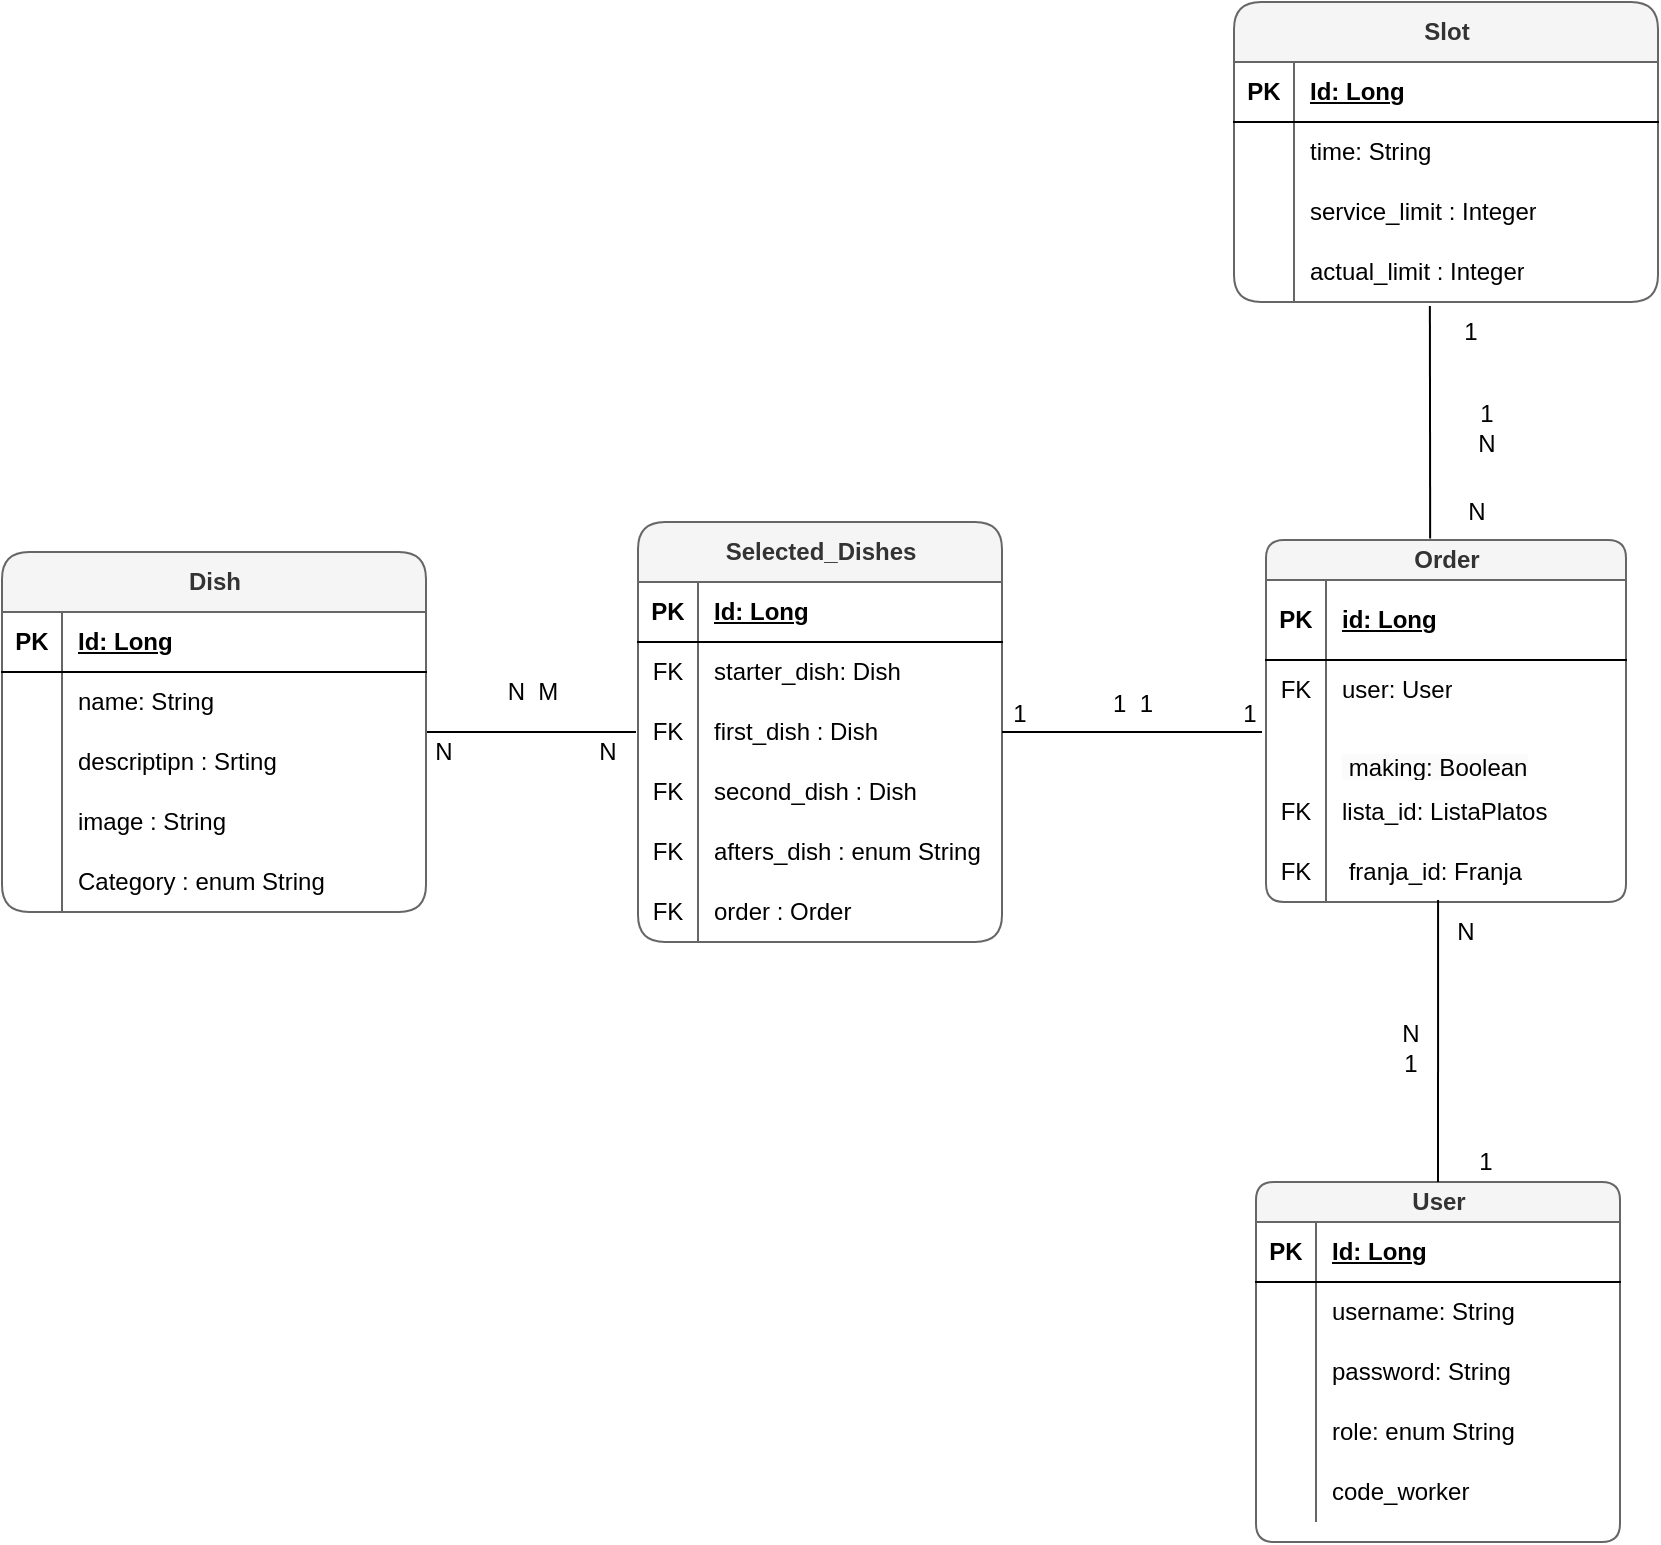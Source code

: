 <mxfile version="22.1.1" type="github">
  <diagram id="R2lEEEUBdFMjLlhIrx00" name="Page-1">
    <mxGraphModel dx="1426" dy="-349" grid="1" gridSize="10" guides="1" tooltips="1" connect="1" arrows="1" fold="1" page="1" pageScale="1" pageWidth="850" pageHeight="1100" math="0" shadow="0" extFonts="Permanent Marker^https://fonts.googleapis.com/css?family=Permanent+Marker">
      <root>
        <mxCell id="0" />
        <mxCell id="1" parent="0" />
        <mxCell id="La9HNz4XMo7Y4-sMgRDG-60" value="&lt;div&gt;Order&lt;/div&gt;" style="shape=table;startSize=20;container=1;collapsible=1;childLayout=tableLayout;fixedRows=1;rowLines=0;fontStyle=1;align=center;resizeLast=1;html=1;fillColor=#f5f5f5;fontColor=#333333;strokeColor=#666666;rounded=1;" parent="1" vertex="1">
          <mxGeometry x="652" y="1379" width="180" height="181" as="geometry" />
        </mxCell>
        <mxCell id="La9HNz4XMo7Y4-sMgRDG-61" value="" style="shape=tableRow;horizontal=0;startSize=0;swimlaneHead=0;swimlaneBody=0;fillColor=none;collapsible=0;dropTarget=0;points=[[0,0.5],[1,0.5]];portConstraint=eastwest;top=0;left=0;right=0;bottom=1;" parent="La9HNz4XMo7Y4-sMgRDG-60" vertex="1">
          <mxGeometry y="20" width="180" height="40" as="geometry" />
        </mxCell>
        <mxCell id="La9HNz4XMo7Y4-sMgRDG-62" value="PK" style="shape=partialRectangle;connectable=0;fillColor=none;top=0;left=0;bottom=0;right=0;fontStyle=1;overflow=hidden;whiteSpace=wrap;html=1;" parent="La9HNz4XMo7Y4-sMgRDG-61" vertex="1">
          <mxGeometry width="30" height="40" as="geometry">
            <mxRectangle width="30" height="40" as="alternateBounds" />
          </mxGeometry>
        </mxCell>
        <mxCell id="La9HNz4XMo7Y4-sMgRDG-63" value="id: Long" style="shape=partialRectangle;connectable=0;fillColor=none;top=0;left=0;bottom=0;right=0;align=left;spacingLeft=6;fontStyle=5;overflow=hidden;whiteSpace=wrap;html=1;" parent="La9HNz4XMo7Y4-sMgRDG-61" vertex="1">
          <mxGeometry x="30" width="150" height="40" as="geometry">
            <mxRectangle width="150" height="40" as="alternateBounds" />
          </mxGeometry>
        </mxCell>
        <mxCell id="La9HNz4XMo7Y4-sMgRDG-64" value="" style="shape=tableRow;horizontal=0;startSize=0;swimlaneHead=0;swimlaneBody=0;fillColor=none;collapsible=0;dropTarget=0;points=[[0,0.5],[1,0.5]];portConstraint=eastwest;top=0;left=0;right=0;bottom=0;" parent="La9HNz4XMo7Y4-sMgRDG-60" vertex="1">
          <mxGeometry y="60" width="180" height="30" as="geometry" />
        </mxCell>
        <mxCell id="La9HNz4XMo7Y4-sMgRDG-65" value="FK" style="shape=partialRectangle;connectable=0;fillColor=none;top=0;left=0;bottom=0;right=0;editable=1;overflow=hidden;whiteSpace=wrap;html=1;" parent="La9HNz4XMo7Y4-sMgRDG-64" vertex="1">
          <mxGeometry width="30" height="30" as="geometry">
            <mxRectangle width="30" height="30" as="alternateBounds" />
          </mxGeometry>
        </mxCell>
        <mxCell id="La9HNz4XMo7Y4-sMgRDG-66" value="user: User" style="shape=partialRectangle;connectable=0;fillColor=none;top=0;left=0;bottom=0;right=0;align=left;spacingLeft=6;overflow=hidden;whiteSpace=wrap;html=1;" parent="La9HNz4XMo7Y4-sMgRDG-64" vertex="1">
          <mxGeometry x="30" width="150" height="30" as="geometry">
            <mxRectangle width="150" height="30" as="alternateBounds" />
          </mxGeometry>
        </mxCell>
        <mxCell id="La9HNz4XMo7Y4-sMgRDG-67" value="" style="shape=tableRow;horizontal=0;startSize=0;swimlaneHead=0;swimlaneBody=0;fillColor=none;collapsible=0;dropTarget=0;points=[[0,0.5],[1,0.5]];portConstraint=eastwest;top=0;left=0;right=0;bottom=0;" parent="La9HNz4XMo7Y4-sMgRDG-60" vertex="1">
          <mxGeometry y="90" width="180" height="31" as="geometry" />
        </mxCell>
        <mxCell id="La9HNz4XMo7Y4-sMgRDG-68" value="" style="shape=partialRectangle;connectable=0;fillColor=none;top=0;left=0;bottom=0;right=0;editable=1;overflow=hidden;whiteSpace=wrap;html=1;" parent="La9HNz4XMo7Y4-sMgRDG-67" vertex="1">
          <mxGeometry width="30" height="31" as="geometry">
            <mxRectangle width="30" height="31" as="alternateBounds" />
          </mxGeometry>
        </mxCell>
        <mxCell id="La9HNz4XMo7Y4-sMgRDG-69" value="&lt;br&gt;&lt;span style=&quot;color: rgb(0, 0, 0); font-family: Helvetica; font-size: 12px; font-style: normal; font-variant-ligatures: normal; font-variant-caps: normal; font-weight: 400; letter-spacing: normal; orphans: 2; text-align: left; text-indent: 0px; text-transform: none; widows: 2; word-spacing: 0px; -webkit-text-stroke-width: 0px; background-color: rgb(251, 251, 251); text-decoration-thickness: initial; text-decoration-style: initial; text-decoration-color: initial; float: none; display: inline !important;&quot;&gt;&amp;nbsp;making: Boolean&lt;/span&gt;&lt;br&gt;" style="shape=partialRectangle;connectable=0;fillColor=none;top=0;left=0;bottom=0;right=0;align=left;spacingLeft=6;overflow=hidden;whiteSpace=wrap;html=1;" parent="La9HNz4XMo7Y4-sMgRDG-67" vertex="1">
          <mxGeometry x="30" width="150" height="31" as="geometry">
            <mxRectangle width="150" height="31" as="alternateBounds" />
          </mxGeometry>
        </mxCell>
        <mxCell id="La9HNz4XMo7Y4-sMgRDG-70" value="" style="shape=tableRow;horizontal=0;startSize=0;swimlaneHead=0;swimlaneBody=0;fillColor=none;collapsible=0;dropTarget=0;points=[[0,0.5],[1,0.5]];portConstraint=eastwest;top=0;left=0;right=0;bottom=0;" parent="La9HNz4XMo7Y4-sMgRDG-60" vertex="1">
          <mxGeometry y="121" width="180" height="30" as="geometry" />
        </mxCell>
        <mxCell id="La9HNz4XMo7Y4-sMgRDG-71" value="FK" style="shape=partialRectangle;connectable=0;fillColor=none;top=0;left=0;bottom=0;right=0;editable=1;overflow=hidden;whiteSpace=wrap;html=1;" parent="La9HNz4XMo7Y4-sMgRDG-70" vertex="1">
          <mxGeometry width="30" height="30" as="geometry">
            <mxRectangle width="30" height="30" as="alternateBounds" />
          </mxGeometry>
        </mxCell>
        <mxCell id="La9HNz4XMo7Y4-sMgRDG-72" value="lista_id: ListaPlatos" style="shape=partialRectangle;connectable=0;fillColor=none;top=0;left=0;bottom=0;right=0;align=left;spacingLeft=6;overflow=hidden;whiteSpace=wrap;html=1;" parent="La9HNz4XMo7Y4-sMgRDG-70" vertex="1">
          <mxGeometry x="30" width="150" height="30" as="geometry">
            <mxRectangle width="150" height="30" as="alternateBounds" />
          </mxGeometry>
        </mxCell>
        <mxCell id="Wdd9-Sk9aWBHtOCC7niJ-77" value="" style="shape=tableRow;horizontal=0;startSize=0;swimlaneHead=0;swimlaneBody=0;fillColor=none;collapsible=0;dropTarget=0;points=[[0,0.5],[1,0.5]];portConstraint=eastwest;top=0;left=0;right=0;bottom=0;" vertex="1" parent="La9HNz4XMo7Y4-sMgRDG-60">
          <mxGeometry y="151" width="180" height="30" as="geometry" />
        </mxCell>
        <mxCell id="Wdd9-Sk9aWBHtOCC7niJ-78" value="FK" style="shape=partialRectangle;connectable=0;fillColor=none;top=0;left=0;bottom=0;right=0;editable=1;overflow=hidden;whiteSpace=wrap;html=1;" vertex="1" parent="Wdd9-Sk9aWBHtOCC7niJ-77">
          <mxGeometry width="30" height="30" as="geometry">
            <mxRectangle width="30" height="30" as="alternateBounds" />
          </mxGeometry>
        </mxCell>
        <mxCell id="Wdd9-Sk9aWBHtOCC7niJ-79" value="&amp;nbsp;franja_id: Franja" style="shape=partialRectangle;connectable=0;fillColor=none;top=0;left=0;bottom=0;right=0;align=left;spacingLeft=6;overflow=hidden;whiteSpace=wrap;html=1;" vertex="1" parent="Wdd9-Sk9aWBHtOCC7niJ-77">
          <mxGeometry x="30" width="150" height="30" as="geometry">
            <mxRectangle width="150" height="30" as="alternateBounds" />
          </mxGeometry>
        </mxCell>
        <mxCell id="La9HNz4XMo7Y4-sMgRDG-86" value="N" style="text;html=1;strokeColor=none;fillColor=none;align=center;verticalAlign=middle;whiteSpace=wrap;rounded=0;" parent="1" vertex="1">
          <mxGeometry x="737" y="1565" width="30" height="20" as="geometry" />
        </mxCell>
        <mxCell id="La9HNz4XMo7Y4-sMgRDG-87" value="1" style="text;html=1;strokeColor=none;fillColor=none;align=center;verticalAlign=middle;whiteSpace=wrap;rounded=0;" parent="1" vertex="1">
          <mxGeometry x="747" y="1680" width="30" height="20" as="geometry" />
        </mxCell>
        <mxCell id="La9HNz4XMo7Y4-sMgRDG-92" value="&lt;div&gt;N&lt;/div&gt;&lt;div&gt;1&lt;/div&gt;" style="text;html=1;align=center;verticalAlign=middle;resizable=0;points=[];autosize=1;strokeColor=none;fillColor=none;" parent="1" vertex="1">
          <mxGeometry x="709" y="1613" width="30" height="40" as="geometry" />
        </mxCell>
        <mxCell id="La9HNz4XMo7Y4-sMgRDG-117" style="edgeStyle=orthogonalEdgeStyle;rounded=0;orthogonalLoop=1;jettySize=auto;html=1;entryX=1;entryY=0;entryDx=0;entryDy=0;endArrow=none;endFill=0;exitX=0;exitY=0.5;exitDx=0;exitDy=0;entryPerimeter=0;" parent="1" target="Wdd9-Sk9aWBHtOCC7niJ-8" edge="1">
          <mxGeometry relative="1" as="geometry">
            <mxPoint x="337" y="1475" as="sourcePoint" />
            <mxPoint x="232" y="1460" as="targetPoint" />
            <Array as="points">
              <mxPoint x="260" y="1475" />
              <mxPoint x="260" y="1475" />
            </Array>
          </mxGeometry>
        </mxCell>
        <mxCell id="La9HNz4XMo7Y4-sMgRDG-119" value="1" style="text;html=1;strokeColor=none;fillColor=none;align=center;verticalAlign=middle;whiteSpace=wrap;rounded=0;" parent="1" vertex="1">
          <mxGeometry x="514" y="1456" width="30" height="20" as="geometry" />
        </mxCell>
        <mxCell id="La9HNz4XMo7Y4-sMgRDG-120" value="1" style="text;html=1;strokeColor=none;fillColor=none;align=center;verticalAlign=middle;whiteSpace=wrap;rounded=0;" parent="1" vertex="1">
          <mxGeometry x="628.5" y="1456" width="30" height="20" as="geometry" />
        </mxCell>
        <mxCell id="La9HNz4XMo7Y4-sMgRDG-121" value="N" style="text;html=1;strokeColor=none;fillColor=none;align=center;verticalAlign=middle;whiteSpace=wrap;rounded=0;" parent="1" vertex="1">
          <mxGeometry x="226" y="1475" width="30" height="20" as="geometry" />
        </mxCell>
        <mxCell id="La9HNz4XMo7Y4-sMgRDG-122" value="N" style="text;html=1;strokeColor=none;fillColor=none;align=center;verticalAlign=middle;whiteSpace=wrap;rounded=0;" parent="1" vertex="1">
          <mxGeometry x="308" y="1475" width="30" height="20" as="geometry" />
        </mxCell>
        <mxCell id="La9HNz4XMo7Y4-sMgRDG-123" value="1&amp;nbsp; 1" style="text;html=1;align=center;verticalAlign=middle;resizable=0;points=[];autosize=1;strokeColor=none;fillColor=none;" parent="1" vertex="1">
          <mxGeometry x="565" y="1446" width="40" height="30" as="geometry" />
        </mxCell>
        <mxCell id="La9HNz4XMo7Y4-sMgRDG-124" value="N&amp;nbsp; M" style="text;html=1;align=center;verticalAlign=middle;resizable=0;points=[];autosize=1;strokeColor=none;fillColor=none;" parent="1" vertex="1">
          <mxGeometry x="260" y="1440" width="50" height="30" as="geometry" />
        </mxCell>
        <mxCell id="La9HNz4XMo7Y4-sMgRDG-153" value="1&lt;br&gt;N" style="text;html=1;align=center;verticalAlign=middle;resizable=0;points=[];autosize=1;strokeColor=none;fillColor=none;" parent="1" vertex="1">
          <mxGeometry x="747" y="1303" width="30" height="40" as="geometry" />
        </mxCell>
        <mxCell id="La9HNz4XMo7Y4-sMgRDG-154" value="1" style="text;html=1;align=center;verticalAlign=middle;resizable=0;points=[];autosize=1;strokeColor=none;fillColor=none;" parent="1" vertex="1">
          <mxGeometry x="739" y="1260" width="30" height="30" as="geometry" />
        </mxCell>
        <mxCell id="La9HNz4XMo7Y4-sMgRDG-155" value="N" style="text;html=1;align=center;verticalAlign=middle;resizable=0;points=[];autosize=1;strokeColor=none;fillColor=none;" parent="1" vertex="1">
          <mxGeometry x="742" y="1350" width="30" height="30" as="geometry" />
        </mxCell>
        <mxCell id="Wdd9-Sk9aWBHtOCC7niJ-1" value="Dish" style="shape=table;startSize=30;container=1;collapsible=1;childLayout=tableLayout;fixedRows=1;rowLines=0;fontStyle=1;align=center;resizeLast=1;html=1;shadow=0;rounded=1;fillColor=#f5f5f5;fontColor=#333333;strokeColor=#666666;" vertex="1" parent="1">
          <mxGeometry x="20" y="1385" width="212" height="180" as="geometry" />
        </mxCell>
        <mxCell id="Wdd9-Sk9aWBHtOCC7niJ-2" value="" style="shape=tableRow;horizontal=0;startSize=0;swimlaneHead=0;swimlaneBody=0;fillColor=none;collapsible=0;dropTarget=0;points=[[0,0.5],[1,0.5]];portConstraint=eastwest;top=0;left=0;right=0;bottom=1;" vertex="1" parent="Wdd9-Sk9aWBHtOCC7niJ-1">
          <mxGeometry y="30" width="212" height="30" as="geometry" />
        </mxCell>
        <mxCell id="Wdd9-Sk9aWBHtOCC7niJ-3" value="PK" style="shape=partialRectangle;connectable=0;fillColor=none;top=0;left=0;bottom=0;right=0;fontStyle=1;overflow=hidden;whiteSpace=wrap;html=1;" vertex="1" parent="Wdd9-Sk9aWBHtOCC7niJ-2">
          <mxGeometry width="30" height="30" as="geometry">
            <mxRectangle width="30" height="30" as="alternateBounds" />
          </mxGeometry>
        </mxCell>
        <mxCell id="Wdd9-Sk9aWBHtOCC7niJ-4" value="Id: Long" style="shape=partialRectangle;connectable=0;fillColor=none;top=0;left=0;bottom=0;right=0;align=left;spacingLeft=6;fontStyle=5;overflow=hidden;whiteSpace=wrap;html=1;" vertex="1" parent="Wdd9-Sk9aWBHtOCC7niJ-2">
          <mxGeometry x="30" width="182" height="30" as="geometry">
            <mxRectangle width="182" height="30" as="alternateBounds" />
          </mxGeometry>
        </mxCell>
        <mxCell id="Wdd9-Sk9aWBHtOCC7niJ-5" value="" style="shape=tableRow;horizontal=0;startSize=0;swimlaneHead=0;swimlaneBody=0;fillColor=none;collapsible=0;dropTarget=0;points=[[0,0.5],[1,0.5]];portConstraint=eastwest;top=0;left=0;right=0;bottom=0;" vertex="1" parent="Wdd9-Sk9aWBHtOCC7niJ-1">
          <mxGeometry y="60" width="212" height="30" as="geometry" />
        </mxCell>
        <mxCell id="Wdd9-Sk9aWBHtOCC7niJ-6" value="" style="shape=partialRectangle;connectable=0;fillColor=none;top=0;left=0;bottom=0;right=0;editable=1;overflow=hidden;whiteSpace=wrap;html=1;" vertex="1" parent="Wdd9-Sk9aWBHtOCC7niJ-5">
          <mxGeometry width="30" height="30" as="geometry">
            <mxRectangle width="30" height="30" as="alternateBounds" />
          </mxGeometry>
        </mxCell>
        <mxCell id="Wdd9-Sk9aWBHtOCC7niJ-7" value="name: String" style="shape=partialRectangle;connectable=0;fillColor=none;top=0;left=0;bottom=0;right=0;align=left;spacingLeft=6;overflow=hidden;whiteSpace=wrap;html=1;" vertex="1" parent="Wdd9-Sk9aWBHtOCC7niJ-5">
          <mxGeometry x="30" width="182" height="30" as="geometry">
            <mxRectangle width="182" height="30" as="alternateBounds" />
          </mxGeometry>
        </mxCell>
        <mxCell id="Wdd9-Sk9aWBHtOCC7niJ-8" value="" style="shape=tableRow;horizontal=0;startSize=0;swimlaneHead=0;swimlaneBody=0;fillColor=none;collapsible=0;dropTarget=0;points=[[0,0.5],[1,0.5]];portConstraint=eastwest;top=0;left=0;right=0;bottom=0;" vertex="1" parent="Wdd9-Sk9aWBHtOCC7niJ-1">
          <mxGeometry y="90" width="212" height="30" as="geometry" />
        </mxCell>
        <mxCell id="Wdd9-Sk9aWBHtOCC7niJ-9" value="" style="shape=partialRectangle;connectable=0;fillColor=none;top=0;left=0;bottom=0;right=0;editable=1;overflow=hidden;whiteSpace=wrap;html=1;" vertex="1" parent="Wdd9-Sk9aWBHtOCC7niJ-8">
          <mxGeometry width="30" height="30" as="geometry">
            <mxRectangle width="30" height="30" as="alternateBounds" />
          </mxGeometry>
        </mxCell>
        <mxCell id="Wdd9-Sk9aWBHtOCC7niJ-10" value="descriptipn : Srting" style="shape=partialRectangle;connectable=0;fillColor=none;top=0;left=0;bottom=0;right=0;align=left;spacingLeft=6;overflow=hidden;whiteSpace=wrap;html=1;" vertex="1" parent="Wdd9-Sk9aWBHtOCC7niJ-8">
          <mxGeometry x="30" width="182" height="30" as="geometry">
            <mxRectangle width="182" height="30" as="alternateBounds" />
          </mxGeometry>
        </mxCell>
        <mxCell id="Wdd9-Sk9aWBHtOCC7niJ-11" value="" style="shape=tableRow;horizontal=0;startSize=0;swimlaneHead=0;swimlaneBody=0;fillColor=none;collapsible=0;dropTarget=0;points=[[0,0.5],[1,0.5]];portConstraint=eastwest;top=0;left=0;right=0;bottom=0;" vertex="1" parent="Wdd9-Sk9aWBHtOCC7niJ-1">
          <mxGeometry y="120" width="212" height="30" as="geometry" />
        </mxCell>
        <mxCell id="Wdd9-Sk9aWBHtOCC7niJ-12" value="" style="shape=partialRectangle;connectable=0;fillColor=none;top=0;left=0;bottom=0;right=0;editable=1;overflow=hidden;whiteSpace=wrap;html=1;" vertex="1" parent="Wdd9-Sk9aWBHtOCC7niJ-11">
          <mxGeometry width="30" height="30" as="geometry">
            <mxRectangle width="30" height="30" as="alternateBounds" />
          </mxGeometry>
        </mxCell>
        <mxCell id="Wdd9-Sk9aWBHtOCC7niJ-13" value="image : String" style="shape=partialRectangle;connectable=0;fillColor=none;top=0;left=0;bottom=0;right=0;align=left;spacingLeft=6;overflow=hidden;whiteSpace=wrap;html=1;" vertex="1" parent="Wdd9-Sk9aWBHtOCC7niJ-11">
          <mxGeometry x="30" width="182" height="30" as="geometry">
            <mxRectangle width="182" height="30" as="alternateBounds" />
          </mxGeometry>
        </mxCell>
        <mxCell id="Wdd9-Sk9aWBHtOCC7niJ-14" value="" style="shape=tableRow;horizontal=0;startSize=0;swimlaneHead=0;swimlaneBody=0;fillColor=none;collapsible=0;dropTarget=0;points=[[0,0.5],[1,0.5]];portConstraint=eastwest;top=0;left=0;right=0;bottom=0;" vertex="1" parent="Wdd9-Sk9aWBHtOCC7niJ-1">
          <mxGeometry y="150" width="212" height="30" as="geometry" />
        </mxCell>
        <mxCell id="Wdd9-Sk9aWBHtOCC7niJ-15" value="" style="shape=partialRectangle;connectable=0;fillColor=none;top=0;left=0;bottom=0;right=0;editable=1;overflow=hidden;whiteSpace=wrap;html=1;" vertex="1" parent="Wdd9-Sk9aWBHtOCC7niJ-14">
          <mxGeometry width="30" height="30" as="geometry">
            <mxRectangle width="30" height="30" as="alternateBounds" />
          </mxGeometry>
        </mxCell>
        <mxCell id="Wdd9-Sk9aWBHtOCC7niJ-16" value="Category : enum String" style="shape=partialRectangle;connectable=0;fillColor=none;top=0;left=0;bottom=0;right=0;align=left;spacingLeft=6;overflow=hidden;whiteSpace=wrap;html=1;" vertex="1" parent="Wdd9-Sk9aWBHtOCC7niJ-14">
          <mxGeometry x="30" width="182" height="30" as="geometry">
            <mxRectangle width="182" height="30" as="alternateBounds" />
          </mxGeometry>
        </mxCell>
        <mxCell id="Wdd9-Sk9aWBHtOCC7niJ-18" value="Selected_Dishes" style="shape=table;startSize=30;container=1;collapsible=1;childLayout=tableLayout;fixedRows=1;rowLines=0;fontStyle=1;align=center;resizeLast=1;html=1;fillColor=#f5f5f5;fontColor=#333333;strokeColor=#666666;gradientColor=none;shadow=0;rounded=1;" vertex="1" parent="1">
          <mxGeometry x="338" y="1370" width="182" height="210" as="geometry" />
        </mxCell>
        <mxCell id="Wdd9-Sk9aWBHtOCC7niJ-19" value="" style="shape=tableRow;horizontal=0;startSize=0;swimlaneHead=0;swimlaneBody=0;fillColor=none;collapsible=0;dropTarget=0;points=[[0,0.5],[1,0.5]];portConstraint=eastwest;top=0;left=0;right=0;bottom=1;" vertex="1" parent="Wdd9-Sk9aWBHtOCC7niJ-18">
          <mxGeometry y="30" width="182" height="30" as="geometry" />
        </mxCell>
        <mxCell id="Wdd9-Sk9aWBHtOCC7niJ-20" value="PK" style="shape=partialRectangle;connectable=0;fillColor=none;top=0;left=0;bottom=0;right=0;fontStyle=1;overflow=hidden;whiteSpace=wrap;html=1;" vertex="1" parent="Wdd9-Sk9aWBHtOCC7niJ-19">
          <mxGeometry width="30" height="30" as="geometry">
            <mxRectangle width="30" height="30" as="alternateBounds" />
          </mxGeometry>
        </mxCell>
        <mxCell id="Wdd9-Sk9aWBHtOCC7niJ-21" value="Id: Long" style="shape=partialRectangle;connectable=0;fillColor=none;top=0;left=0;bottom=0;right=0;align=left;spacingLeft=6;fontStyle=5;overflow=hidden;whiteSpace=wrap;html=1;" vertex="1" parent="Wdd9-Sk9aWBHtOCC7niJ-19">
          <mxGeometry x="30" width="152" height="30" as="geometry">
            <mxRectangle width="152" height="30" as="alternateBounds" />
          </mxGeometry>
        </mxCell>
        <mxCell id="Wdd9-Sk9aWBHtOCC7niJ-22" value="" style="shape=tableRow;horizontal=0;startSize=0;swimlaneHead=0;swimlaneBody=0;fillColor=none;collapsible=0;dropTarget=0;points=[[0,0.5],[1,0.5]];portConstraint=eastwest;top=0;left=0;right=0;bottom=0;" vertex="1" parent="Wdd9-Sk9aWBHtOCC7niJ-18">
          <mxGeometry y="60" width="182" height="30" as="geometry" />
        </mxCell>
        <mxCell id="Wdd9-Sk9aWBHtOCC7niJ-23" value="FK" style="shape=partialRectangle;connectable=0;fillColor=none;top=0;left=0;bottom=0;right=0;editable=1;overflow=hidden;whiteSpace=wrap;html=1;" vertex="1" parent="Wdd9-Sk9aWBHtOCC7niJ-22">
          <mxGeometry width="30" height="30" as="geometry">
            <mxRectangle width="30" height="30" as="alternateBounds" />
          </mxGeometry>
        </mxCell>
        <mxCell id="Wdd9-Sk9aWBHtOCC7niJ-24" value="starter_dish: Dish" style="shape=partialRectangle;connectable=0;fillColor=none;top=0;left=0;bottom=0;right=0;align=left;spacingLeft=6;overflow=hidden;whiteSpace=wrap;html=1;" vertex="1" parent="Wdd9-Sk9aWBHtOCC7niJ-22">
          <mxGeometry x="30" width="152" height="30" as="geometry">
            <mxRectangle width="152" height="30" as="alternateBounds" />
          </mxGeometry>
        </mxCell>
        <mxCell id="Wdd9-Sk9aWBHtOCC7niJ-25" value="" style="shape=tableRow;horizontal=0;startSize=0;swimlaneHead=0;swimlaneBody=0;fillColor=none;collapsible=0;dropTarget=0;points=[[0,0.5],[1,0.5]];portConstraint=eastwest;top=0;left=0;right=0;bottom=0;" vertex="1" parent="Wdd9-Sk9aWBHtOCC7niJ-18">
          <mxGeometry y="90" width="182" height="30" as="geometry" />
        </mxCell>
        <mxCell id="Wdd9-Sk9aWBHtOCC7niJ-26" value="FK" style="shape=partialRectangle;connectable=0;fillColor=none;top=0;left=0;bottom=0;right=0;editable=1;overflow=hidden;whiteSpace=wrap;html=1;" vertex="1" parent="Wdd9-Sk9aWBHtOCC7niJ-25">
          <mxGeometry width="30" height="30" as="geometry">
            <mxRectangle width="30" height="30" as="alternateBounds" />
          </mxGeometry>
        </mxCell>
        <mxCell id="Wdd9-Sk9aWBHtOCC7niJ-27" value="first_dish : Dish" style="shape=partialRectangle;connectable=0;fillColor=none;top=0;left=0;bottom=0;right=0;align=left;spacingLeft=6;overflow=hidden;whiteSpace=wrap;html=1;" vertex="1" parent="Wdd9-Sk9aWBHtOCC7niJ-25">
          <mxGeometry x="30" width="152" height="30" as="geometry">
            <mxRectangle width="152" height="30" as="alternateBounds" />
          </mxGeometry>
        </mxCell>
        <mxCell id="Wdd9-Sk9aWBHtOCC7niJ-28" value="" style="shape=tableRow;horizontal=0;startSize=0;swimlaneHead=0;swimlaneBody=0;fillColor=none;collapsible=0;dropTarget=0;points=[[0,0.5],[1,0.5]];portConstraint=eastwest;top=0;left=0;right=0;bottom=0;" vertex="1" parent="Wdd9-Sk9aWBHtOCC7niJ-18">
          <mxGeometry y="120" width="182" height="30" as="geometry" />
        </mxCell>
        <mxCell id="Wdd9-Sk9aWBHtOCC7niJ-29" value="FK" style="shape=partialRectangle;connectable=0;fillColor=none;top=0;left=0;bottom=0;right=0;editable=1;overflow=hidden;whiteSpace=wrap;html=1;" vertex="1" parent="Wdd9-Sk9aWBHtOCC7niJ-28">
          <mxGeometry width="30" height="30" as="geometry">
            <mxRectangle width="30" height="30" as="alternateBounds" />
          </mxGeometry>
        </mxCell>
        <mxCell id="Wdd9-Sk9aWBHtOCC7niJ-30" value="second_dish : Dish" style="shape=partialRectangle;connectable=0;fillColor=none;top=0;left=0;bottom=0;right=0;align=left;spacingLeft=6;overflow=hidden;whiteSpace=wrap;html=1;" vertex="1" parent="Wdd9-Sk9aWBHtOCC7niJ-28">
          <mxGeometry x="30" width="152" height="30" as="geometry">
            <mxRectangle width="152" height="30" as="alternateBounds" />
          </mxGeometry>
        </mxCell>
        <mxCell id="Wdd9-Sk9aWBHtOCC7niJ-31" value="" style="shape=tableRow;horizontal=0;startSize=0;swimlaneHead=0;swimlaneBody=0;fillColor=none;collapsible=0;dropTarget=0;points=[[0,0.5],[1,0.5]];portConstraint=eastwest;top=0;left=0;right=0;bottom=0;" vertex="1" parent="Wdd9-Sk9aWBHtOCC7niJ-18">
          <mxGeometry y="150" width="182" height="30" as="geometry" />
        </mxCell>
        <mxCell id="Wdd9-Sk9aWBHtOCC7niJ-32" value="FK" style="shape=partialRectangle;connectable=0;fillColor=none;top=0;left=0;bottom=0;right=0;editable=1;overflow=hidden;whiteSpace=wrap;html=1;" vertex="1" parent="Wdd9-Sk9aWBHtOCC7niJ-31">
          <mxGeometry width="30" height="30" as="geometry">
            <mxRectangle width="30" height="30" as="alternateBounds" />
          </mxGeometry>
        </mxCell>
        <mxCell id="Wdd9-Sk9aWBHtOCC7niJ-33" value="afters_dish : enum String" style="shape=partialRectangle;connectable=0;fillColor=none;top=0;left=0;bottom=0;right=0;align=left;spacingLeft=6;overflow=hidden;whiteSpace=wrap;html=1;" vertex="1" parent="Wdd9-Sk9aWBHtOCC7niJ-31">
          <mxGeometry x="30" width="152" height="30" as="geometry">
            <mxRectangle width="152" height="30" as="alternateBounds" />
          </mxGeometry>
        </mxCell>
        <mxCell id="Wdd9-Sk9aWBHtOCC7niJ-34" value="" style="shape=tableRow;horizontal=0;startSize=0;swimlaneHead=0;swimlaneBody=0;fillColor=none;collapsible=0;dropTarget=0;points=[[0,0.5],[1,0.5]];portConstraint=eastwest;top=0;left=0;right=0;bottom=0;" vertex="1" parent="Wdd9-Sk9aWBHtOCC7niJ-18">
          <mxGeometry y="180" width="182" height="30" as="geometry" />
        </mxCell>
        <mxCell id="Wdd9-Sk9aWBHtOCC7niJ-35" value="FK" style="shape=partialRectangle;connectable=0;fillColor=none;top=0;left=0;bottom=0;right=0;editable=1;overflow=hidden;whiteSpace=wrap;html=1;" vertex="1" parent="Wdd9-Sk9aWBHtOCC7niJ-34">
          <mxGeometry width="30" height="30" as="geometry">
            <mxRectangle width="30" height="30" as="alternateBounds" />
          </mxGeometry>
        </mxCell>
        <mxCell id="Wdd9-Sk9aWBHtOCC7niJ-36" value="order : Order" style="shape=partialRectangle;connectable=0;fillColor=none;top=0;left=0;bottom=0;right=0;align=left;spacingLeft=6;overflow=hidden;whiteSpace=wrap;html=1;" vertex="1" parent="Wdd9-Sk9aWBHtOCC7niJ-34">
          <mxGeometry x="30" width="152" height="30" as="geometry">
            <mxRectangle width="152" height="30" as="alternateBounds" />
          </mxGeometry>
        </mxCell>
        <mxCell id="Wdd9-Sk9aWBHtOCC7niJ-37" value="" style="line;strokeWidth=1;rotatable=0;dashed=0;labelPosition=right;align=left;verticalAlign=middle;spacingTop=0;spacingLeft=6;points=[];portConstraint=eastwest;" vertex="1" parent="1">
          <mxGeometry x="520" y="1470" width="130" height="10" as="geometry" />
        </mxCell>
        <mxCell id="Wdd9-Sk9aWBHtOCC7niJ-38" value="User" style="shape=table;startSize=20;container=1;collapsible=1;childLayout=tableLayout;fixedRows=1;rowLines=0;fontStyle=1;align=center;resizeLast=1;html=1;fillColor=#f5f5f5;fontColor=#333333;strokeColor=#666666;gradientColor=none;shadow=0;rounded=1;" vertex="1" parent="1">
          <mxGeometry x="647" y="1700" width="182" height="180" as="geometry" />
        </mxCell>
        <mxCell id="Wdd9-Sk9aWBHtOCC7niJ-39" value="" style="shape=tableRow;horizontal=0;startSize=0;swimlaneHead=0;swimlaneBody=0;fillColor=none;collapsible=0;dropTarget=0;points=[[0,0.5],[1,0.5]];portConstraint=eastwest;top=0;left=0;right=0;bottom=1;" vertex="1" parent="Wdd9-Sk9aWBHtOCC7niJ-38">
          <mxGeometry y="20" width="182" height="30" as="geometry" />
        </mxCell>
        <mxCell id="Wdd9-Sk9aWBHtOCC7niJ-40" value="PK" style="shape=partialRectangle;connectable=0;fillColor=none;top=0;left=0;bottom=0;right=0;fontStyle=1;overflow=hidden;whiteSpace=wrap;html=1;" vertex="1" parent="Wdd9-Sk9aWBHtOCC7niJ-39">
          <mxGeometry width="30" height="30" as="geometry">
            <mxRectangle width="30" height="30" as="alternateBounds" />
          </mxGeometry>
        </mxCell>
        <mxCell id="Wdd9-Sk9aWBHtOCC7niJ-41" value="Id: Long" style="shape=partialRectangle;connectable=0;fillColor=none;top=0;left=0;bottom=0;right=0;align=left;spacingLeft=6;fontStyle=5;overflow=hidden;whiteSpace=wrap;html=1;" vertex="1" parent="Wdd9-Sk9aWBHtOCC7niJ-39">
          <mxGeometry x="30" width="152" height="30" as="geometry">
            <mxRectangle width="152" height="30" as="alternateBounds" />
          </mxGeometry>
        </mxCell>
        <mxCell id="Wdd9-Sk9aWBHtOCC7niJ-42" value="" style="shape=tableRow;horizontal=0;startSize=0;swimlaneHead=0;swimlaneBody=0;fillColor=none;collapsible=0;dropTarget=0;points=[[0,0.5],[1,0.5]];portConstraint=eastwest;top=0;left=0;right=0;bottom=0;" vertex="1" parent="Wdd9-Sk9aWBHtOCC7niJ-38">
          <mxGeometry y="50" width="182" height="30" as="geometry" />
        </mxCell>
        <mxCell id="Wdd9-Sk9aWBHtOCC7niJ-43" value="" style="shape=partialRectangle;connectable=0;fillColor=none;top=0;left=0;bottom=0;right=0;editable=1;overflow=hidden;whiteSpace=wrap;html=1;" vertex="1" parent="Wdd9-Sk9aWBHtOCC7niJ-42">
          <mxGeometry width="30" height="30" as="geometry">
            <mxRectangle width="30" height="30" as="alternateBounds" />
          </mxGeometry>
        </mxCell>
        <mxCell id="Wdd9-Sk9aWBHtOCC7niJ-44" value="username: String" style="shape=partialRectangle;connectable=0;fillColor=none;top=0;left=0;bottom=0;right=0;align=left;spacingLeft=6;overflow=hidden;whiteSpace=wrap;html=1;" vertex="1" parent="Wdd9-Sk9aWBHtOCC7niJ-42">
          <mxGeometry x="30" width="152" height="30" as="geometry">
            <mxRectangle width="152" height="30" as="alternateBounds" />
          </mxGeometry>
        </mxCell>
        <mxCell id="Wdd9-Sk9aWBHtOCC7niJ-45" value="" style="shape=tableRow;horizontal=0;startSize=0;swimlaneHead=0;swimlaneBody=0;fillColor=none;collapsible=0;dropTarget=0;points=[[0,0.5],[1,0.5]];portConstraint=eastwest;top=0;left=0;right=0;bottom=0;" vertex="1" parent="Wdd9-Sk9aWBHtOCC7niJ-38">
          <mxGeometry y="80" width="182" height="30" as="geometry" />
        </mxCell>
        <mxCell id="Wdd9-Sk9aWBHtOCC7niJ-46" value="" style="shape=partialRectangle;connectable=0;fillColor=none;top=0;left=0;bottom=0;right=0;editable=1;overflow=hidden;whiteSpace=wrap;html=1;" vertex="1" parent="Wdd9-Sk9aWBHtOCC7niJ-45">
          <mxGeometry width="30" height="30" as="geometry">
            <mxRectangle width="30" height="30" as="alternateBounds" />
          </mxGeometry>
        </mxCell>
        <mxCell id="Wdd9-Sk9aWBHtOCC7niJ-47" value="password: String" style="shape=partialRectangle;connectable=0;fillColor=none;top=0;left=0;bottom=0;right=0;align=left;spacingLeft=6;overflow=hidden;whiteSpace=wrap;html=1;" vertex="1" parent="Wdd9-Sk9aWBHtOCC7niJ-45">
          <mxGeometry x="30" width="152" height="30" as="geometry">
            <mxRectangle width="152" height="30" as="alternateBounds" />
          </mxGeometry>
        </mxCell>
        <mxCell id="Wdd9-Sk9aWBHtOCC7niJ-48" value="" style="shape=tableRow;horizontal=0;startSize=0;swimlaneHead=0;swimlaneBody=0;fillColor=none;collapsible=0;dropTarget=0;points=[[0,0.5],[1,0.5]];portConstraint=eastwest;top=0;left=0;right=0;bottom=0;" vertex="1" parent="Wdd9-Sk9aWBHtOCC7niJ-38">
          <mxGeometry y="110" width="182" height="30" as="geometry" />
        </mxCell>
        <mxCell id="Wdd9-Sk9aWBHtOCC7niJ-49" value="" style="shape=partialRectangle;connectable=0;fillColor=none;top=0;left=0;bottom=0;right=0;editable=1;overflow=hidden;whiteSpace=wrap;html=1;" vertex="1" parent="Wdd9-Sk9aWBHtOCC7niJ-48">
          <mxGeometry width="30" height="30" as="geometry">
            <mxRectangle width="30" height="30" as="alternateBounds" />
          </mxGeometry>
        </mxCell>
        <mxCell id="Wdd9-Sk9aWBHtOCC7niJ-50" value="role: enum String" style="shape=partialRectangle;connectable=0;fillColor=none;top=0;left=0;bottom=0;right=0;align=left;spacingLeft=6;overflow=hidden;whiteSpace=wrap;html=1;" vertex="1" parent="Wdd9-Sk9aWBHtOCC7niJ-48">
          <mxGeometry x="30" width="152" height="30" as="geometry">
            <mxRectangle width="152" height="30" as="alternateBounds" />
          </mxGeometry>
        </mxCell>
        <mxCell id="Wdd9-Sk9aWBHtOCC7niJ-51" value="" style="shape=tableRow;horizontal=0;startSize=0;swimlaneHead=0;swimlaneBody=0;fillColor=none;collapsible=0;dropTarget=0;points=[[0,0.5],[1,0.5]];portConstraint=eastwest;top=0;left=0;right=0;bottom=0;" vertex="1" parent="Wdd9-Sk9aWBHtOCC7niJ-38">
          <mxGeometry y="140" width="182" height="30" as="geometry" />
        </mxCell>
        <mxCell id="Wdd9-Sk9aWBHtOCC7niJ-52" value="" style="shape=partialRectangle;connectable=0;fillColor=none;top=0;left=0;bottom=0;right=0;editable=1;overflow=hidden;whiteSpace=wrap;html=1;" vertex="1" parent="Wdd9-Sk9aWBHtOCC7niJ-51">
          <mxGeometry width="30" height="30" as="geometry">
            <mxRectangle width="30" height="30" as="alternateBounds" />
          </mxGeometry>
        </mxCell>
        <mxCell id="Wdd9-Sk9aWBHtOCC7niJ-53" value="code_worker" style="shape=partialRectangle;connectable=0;fillColor=none;top=0;left=0;bottom=0;right=0;align=left;spacingLeft=6;overflow=hidden;whiteSpace=wrap;html=1;" vertex="1" parent="Wdd9-Sk9aWBHtOCC7niJ-51">
          <mxGeometry x="30" width="152" height="30" as="geometry">
            <mxRectangle width="152" height="30" as="alternateBounds" />
          </mxGeometry>
        </mxCell>
        <mxCell id="Wdd9-Sk9aWBHtOCC7niJ-59" value="" style="endArrow=none;html=1;rounded=0;exitX=0.5;exitY=0;exitDx=0;exitDy=0;entryX=0.478;entryY=0.967;entryDx=0;entryDy=0;entryPerimeter=0;" edge="1" parent="1" source="Wdd9-Sk9aWBHtOCC7niJ-38" target="Wdd9-Sk9aWBHtOCC7niJ-77">
          <mxGeometry relative="1" as="geometry">
            <mxPoint x="220" y="1600" as="sourcePoint" />
            <mxPoint x="380" y="1600" as="targetPoint" />
          </mxGeometry>
        </mxCell>
        <mxCell id="Wdd9-Sk9aWBHtOCC7niJ-60" value="Slot" style="shape=table;startSize=30;container=1;collapsible=1;childLayout=tableLayout;fixedRows=1;rowLines=0;fontStyle=1;align=center;resizeLast=1;html=1;shadow=0;rounded=1;fillColor=#f5f5f5;fontColor=#333333;strokeColor=#666666;" vertex="1" parent="1">
          <mxGeometry x="636" y="1110" width="212" height="150" as="geometry" />
        </mxCell>
        <mxCell id="Wdd9-Sk9aWBHtOCC7niJ-61" value="" style="shape=tableRow;horizontal=0;startSize=0;swimlaneHead=0;swimlaneBody=0;fillColor=none;collapsible=0;dropTarget=0;points=[[0,0.5],[1,0.5]];portConstraint=eastwest;top=0;left=0;right=0;bottom=1;" vertex="1" parent="Wdd9-Sk9aWBHtOCC7niJ-60">
          <mxGeometry y="30" width="212" height="30" as="geometry" />
        </mxCell>
        <mxCell id="Wdd9-Sk9aWBHtOCC7niJ-62" value="PK" style="shape=partialRectangle;connectable=0;fillColor=none;top=0;left=0;bottom=0;right=0;fontStyle=1;overflow=hidden;whiteSpace=wrap;html=1;" vertex="1" parent="Wdd9-Sk9aWBHtOCC7niJ-61">
          <mxGeometry width="30" height="30" as="geometry">
            <mxRectangle width="30" height="30" as="alternateBounds" />
          </mxGeometry>
        </mxCell>
        <mxCell id="Wdd9-Sk9aWBHtOCC7niJ-63" value="Id: Long" style="shape=partialRectangle;connectable=0;fillColor=none;top=0;left=0;bottom=0;right=0;align=left;spacingLeft=6;fontStyle=5;overflow=hidden;whiteSpace=wrap;html=1;" vertex="1" parent="Wdd9-Sk9aWBHtOCC7niJ-61">
          <mxGeometry x="30" width="182" height="30" as="geometry">
            <mxRectangle width="182" height="30" as="alternateBounds" />
          </mxGeometry>
        </mxCell>
        <mxCell id="Wdd9-Sk9aWBHtOCC7niJ-64" value="" style="shape=tableRow;horizontal=0;startSize=0;swimlaneHead=0;swimlaneBody=0;fillColor=none;collapsible=0;dropTarget=0;points=[[0,0.5],[1,0.5]];portConstraint=eastwest;top=0;left=0;right=0;bottom=0;" vertex="1" parent="Wdd9-Sk9aWBHtOCC7niJ-60">
          <mxGeometry y="60" width="212" height="30" as="geometry" />
        </mxCell>
        <mxCell id="Wdd9-Sk9aWBHtOCC7niJ-65" value="" style="shape=partialRectangle;connectable=0;fillColor=none;top=0;left=0;bottom=0;right=0;editable=1;overflow=hidden;whiteSpace=wrap;html=1;" vertex="1" parent="Wdd9-Sk9aWBHtOCC7niJ-64">
          <mxGeometry width="30" height="30" as="geometry">
            <mxRectangle width="30" height="30" as="alternateBounds" />
          </mxGeometry>
        </mxCell>
        <mxCell id="Wdd9-Sk9aWBHtOCC7niJ-66" value="time: String" style="shape=partialRectangle;connectable=0;fillColor=none;top=0;left=0;bottom=0;right=0;align=left;spacingLeft=6;overflow=hidden;whiteSpace=wrap;html=1;" vertex="1" parent="Wdd9-Sk9aWBHtOCC7niJ-64">
          <mxGeometry x="30" width="182" height="30" as="geometry">
            <mxRectangle width="182" height="30" as="alternateBounds" />
          </mxGeometry>
        </mxCell>
        <mxCell id="Wdd9-Sk9aWBHtOCC7niJ-67" value="" style="shape=tableRow;horizontal=0;startSize=0;swimlaneHead=0;swimlaneBody=0;fillColor=none;collapsible=0;dropTarget=0;points=[[0,0.5],[1,0.5]];portConstraint=eastwest;top=0;left=0;right=0;bottom=0;" vertex="1" parent="Wdd9-Sk9aWBHtOCC7niJ-60">
          <mxGeometry y="90" width="212" height="30" as="geometry" />
        </mxCell>
        <mxCell id="Wdd9-Sk9aWBHtOCC7niJ-68" value="" style="shape=partialRectangle;connectable=0;fillColor=none;top=0;left=0;bottom=0;right=0;editable=1;overflow=hidden;whiteSpace=wrap;html=1;" vertex="1" parent="Wdd9-Sk9aWBHtOCC7niJ-67">
          <mxGeometry width="30" height="30" as="geometry">
            <mxRectangle width="30" height="30" as="alternateBounds" />
          </mxGeometry>
        </mxCell>
        <mxCell id="Wdd9-Sk9aWBHtOCC7niJ-69" value="service_limit&amp;nbsp;: Integer" style="shape=partialRectangle;connectable=0;fillColor=none;top=0;left=0;bottom=0;right=0;align=left;spacingLeft=6;overflow=hidden;whiteSpace=wrap;html=1;" vertex="1" parent="Wdd9-Sk9aWBHtOCC7niJ-67">
          <mxGeometry x="30" width="182" height="30" as="geometry">
            <mxRectangle width="182" height="30" as="alternateBounds" />
          </mxGeometry>
        </mxCell>
        <mxCell id="Wdd9-Sk9aWBHtOCC7niJ-70" value="" style="shape=tableRow;horizontal=0;startSize=0;swimlaneHead=0;swimlaneBody=0;fillColor=none;collapsible=0;dropTarget=0;points=[[0,0.5],[1,0.5]];portConstraint=eastwest;top=0;left=0;right=0;bottom=0;" vertex="1" parent="Wdd9-Sk9aWBHtOCC7niJ-60">
          <mxGeometry y="120" width="212" height="30" as="geometry" />
        </mxCell>
        <mxCell id="Wdd9-Sk9aWBHtOCC7niJ-71" value="" style="shape=partialRectangle;connectable=0;fillColor=none;top=0;left=0;bottom=0;right=0;editable=1;overflow=hidden;whiteSpace=wrap;html=1;" vertex="1" parent="Wdd9-Sk9aWBHtOCC7niJ-70">
          <mxGeometry width="30" height="30" as="geometry">
            <mxRectangle width="30" height="30" as="alternateBounds" />
          </mxGeometry>
        </mxCell>
        <mxCell id="Wdd9-Sk9aWBHtOCC7niJ-72" value="actual_limit : Integer" style="shape=partialRectangle;connectable=0;fillColor=none;top=0;left=0;bottom=0;right=0;align=left;spacingLeft=6;overflow=hidden;whiteSpace=wrap;html=1;" vertex="1" parent="Wdd9-Sk9aWBHtOCC7niJ-70">
          <mxGeometry x="30" width="182" height="30" as="geometry">
            <mxRectangle width="182" height="30" as="alternateBounds" />
          </mxGeometry>
        </mxCell>
        <mxCell id="Wdd9-Sk9aWBHtOCC7niJ-76" value="" style="endArrow=none;html=1;rounded=0;exitX=0.462;exitY=1.067;exitDx=0;exitDy=0;exitPerimeter=0;entryX=0.456;entryY=-0.004;entryDx=0;entryDy=0;entryPerimeter=0;" edge="1" parent="1" source="Wdd9-Sk9aWBHtOCC7niJ-70" target="La9HNz4XMo7Y4-sMgRDG-60">
          <mxGeometry relative="1" as="geometry">
            <mxPoint x="220" y="1490" as="sourcePoint" />
            <mxPoint x="380" y="1490" as="targetPoint" />
          </mxGeometry>
        </mxCell>
      </root>
    </mxGraphModel>
  </diagram>
</mxfile>
